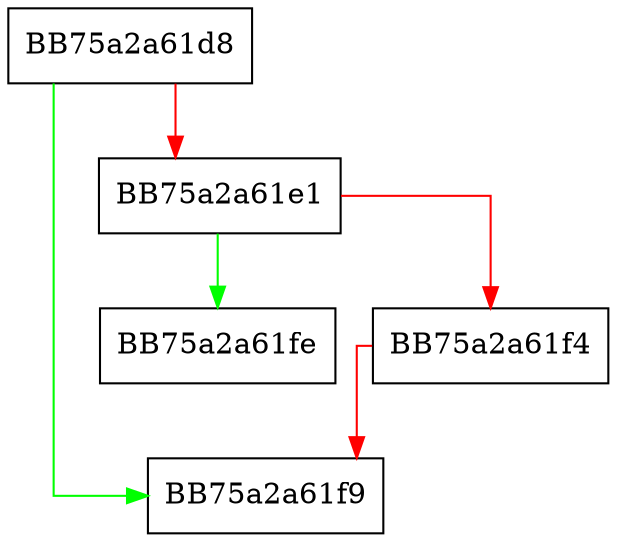 digraph sqlite3_mutex_leave {
  node [shape="box"];
  graph [splines=ortho];
  BB75a2a61d8 -> BB75a2a61f9 [color="green"];
  BB75a2a61d8 -> BB75a2a61e1 [color="red"];
  BB75a2a61e1 -> BB75a2a61fe [color="green"];
  BB75a2a61e1 -> BB75a2a61f4 [color="red"];
  BB75a2a61f4 -> BB75a2a61f9 [color="red"];
}